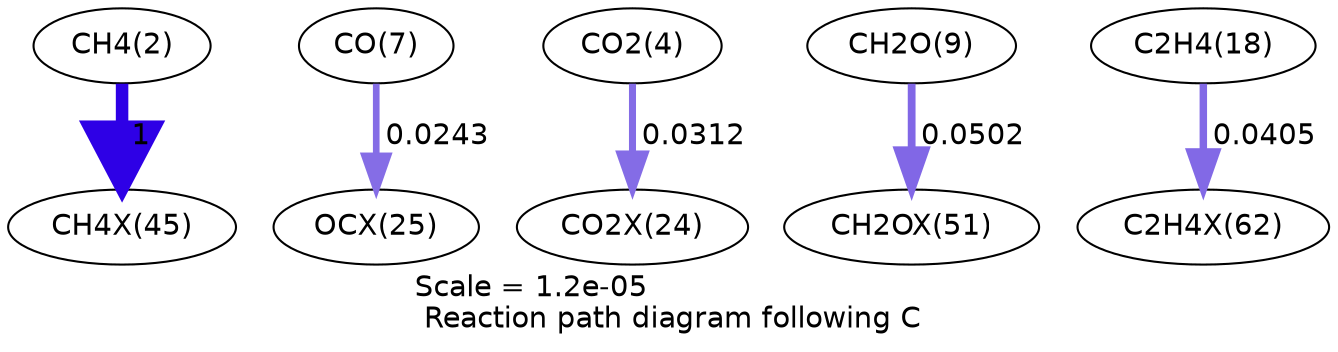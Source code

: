 digraph reaction_paths {
center=1;
s4 -> s48[fontname="Helvetica", penwidth=6, arrowsize=3, color="0.7, 1.5, 0.9"
, label=" 1"];
s9 -> s44[fontname="Helvetica", penwidth=3.19, arrowsize=1.6, color="0.7, 0.524, 0.9"
, label=" 0.0243"];
s6 -> s43[fontname="Helvetica", penwidth=3.38, arrowsize=1.69, color="0.7, 0.531, 0.9"
, label=" 0.0312"];
s11 -> s53[fontname="Helvetica", penwidth=3.74, arrowsize=1.87, color="0.7, 0.55, 0.9"
, label=" 0.0502"];
s20 -> s59[fontname="Helvetica", penwidth=3.58, arrowsize=1.79, color="0.7, 0.54, 0.9"
, label=" 0.0405"];
s4 [ fontname="Helvetica", label="CH4(2)"];
s6 [ fontname="Helvetica", label="CO2(4)"];
s9 [ fontname="Helvetica", label="CO(7)"];
s11 [ fontname="Helvetica", label="CH2O(9)"];
s20 [ fontname="Helvetica", label="C2H4(18)"];
s43 [ fontname="Helvetica", label="CO2X(24)"];
s44 [ fontname="Helvetica", label="OCX(25)"];
s48 [ fontname="Helvetica", label="CH4X(45)"];
s53 [ fontname="Helvetica", label="CH2OX(51)"];
s59 [ fontname="Helvetica", label="C2H4X(62)"];
 label = "Scale = 1.2e-05\l Reaction path diagram following C";
 fontname = "Helvetica";
}
